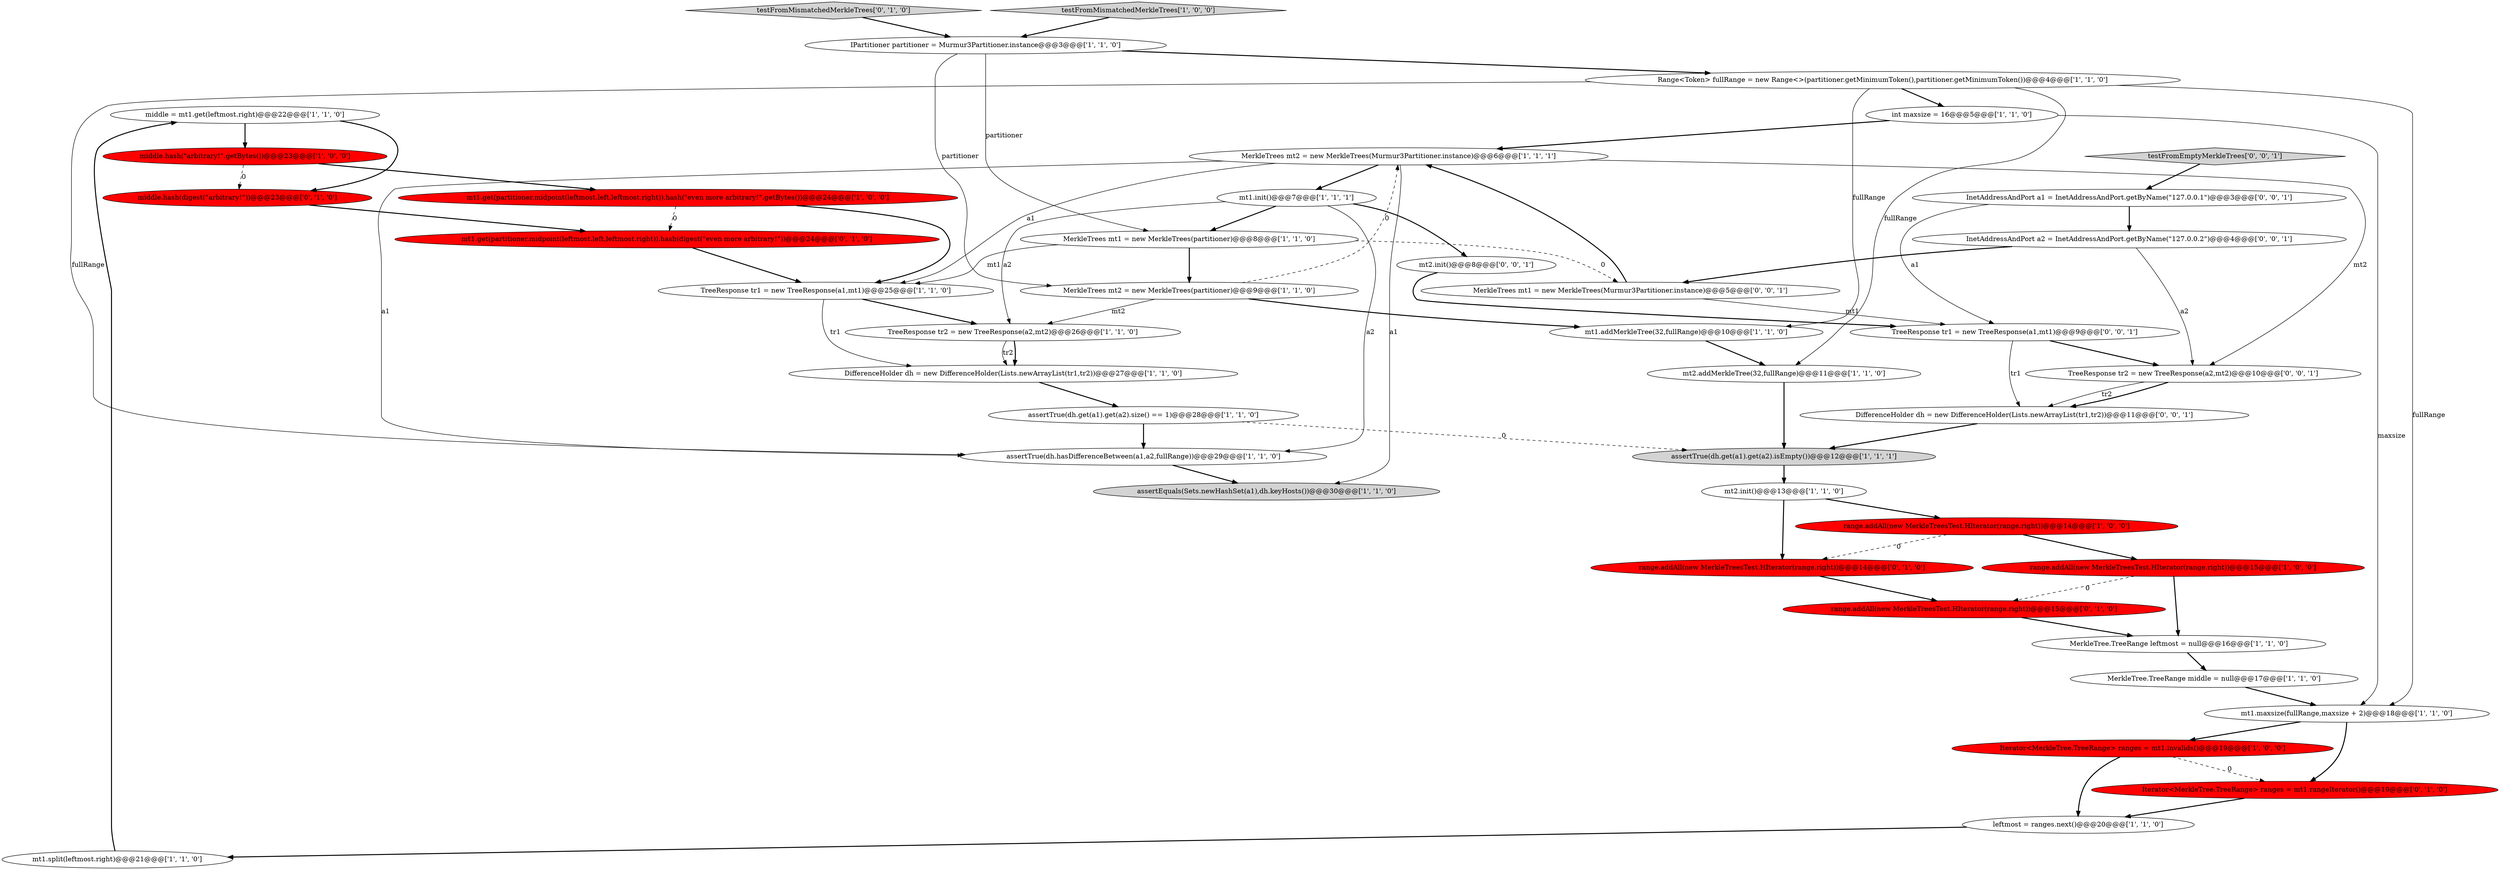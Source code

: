 digraph {
7 [style = filled, label = "middle = mt1.get(leftmost.right)@@@22@@@['1', '1', '0']", fillcolor = white, shape = ellipse image = "AAA0AAABBB1BBB"];
32 [style = filled, label = "range.addAll(new MerkleTreesTest.HIterator(range.right))@@@14@@@['0', '1', '0']", fillcolor = red, shape = ellipse image = "AAA1AAABBB2BBB"];
3 [style = filled, label = "range.addAll(new MerkleTreesTest.HIterator(range.right))@@@15@@@['1', '0', '0']", fillcolor = red, shape = ellipse image = "AAA1AAABBB1BBB"];
22 [style = filled, label = "MerkleTree.TreeRange leftmost = null@@@16@@@['1', '1', '0']", fillcolor = white, shape = ellipse image = "AAA0AAABBB1BBB"];
13 [style = filled, label = "mt2.addMerkleTree(32,fullRange)@@@11@@@['1', '1', '0']", fillcolor = white, shape = ellipse image = "AAA0AAABBB1BBB"];
33 [style = filled, label = "Iterator<MerkleTree.TreeRange> ranges = mt1.rangeIterator()@@@19@@@['0', '1', '0']", fillcolor = red, shape = ellipse image = "AAA1AAABBB2BBB"];
38 [style = filled, label = "testFromEmptyMerkleTrees['0', '0', '1']", fillcolor = lightgray, shape = diamond image = "AAA0AAABBB3BBB"];
42 [style = filled, label = "InetAddressAndPort a2 = InetAddressAndPort.getByName(\"127.0.0.2\")@@@4@@@['0', '0', '1']", fillcolor = white, shape = ellipse image = "AAA0AAABBB3BBB"];
1 [style = filled, label = "MerkleTree.TreeRange middle = null@@@17@@@['1', '1', '0']", fillcolor = white, shape = ellipse image = "AAA0AAABBB1BBB"];
11 [style = filled, label = "MerkleTrees mt2 = new MerkleTrees(partitioner)@@@9@@@['1', '1', '0']", fillcolor = white, shape = ellipse image = "AAA0AAABBB1BBB"];
41 [style = filled, label = "DifferenceHolder dh = new DifferenceHolder(Lists.newArrayList(tr1,tr2))@@@11@@@['0', '0', '1']", fillcolor = white, shape = ellipse image = "AAA0AAABBB3BBB"];
6 [style = filled, label = "leftmost = ranges.next()@@@20@@@['1', '1', '0']", fillcolor = white, shape = ellipse image = "AAA0AAABBB1BBB"];
20 [style = filled, label = "middle.hash(\"arbitrary!\".getBytes())@@@23@@@['1', '0', '0']", fillcolor = red, shape = ellipse image = "AAA1AAABBB1BBB"];
29 [style = filled, label = "testFromMismatchedMerkleTrees['0', '1', '0']", fillcolor = lightgray, shape = diamond image = "AAA0AAABBB2BBB"];
18 [style = filled, label = "TreeResponse tr2 = new TreeResponse(a2,mt2)@@@26@@@['1', '1', '0']", fillcolor = white, shape = ellipse image = "AAA0AAABBB1BBB"];
40 [style = filled, label = "TreeResponse tr2 = new TreeResponse(a2,mt2)@@@10@@@['0', '0', '1']", fillcolor = white, shape = ellipse image = "AAA0AAABBB3BBB"];
4 [style = filled, label = "mt1.split(leftmost.right)@@@21@@@['1', '1', '0']", fillcolor = white, shape = ellipse image = "AAA0AAABBB1BBB"];
10 [style = filled, label = "assertTrue(dh.get(a1).get(a2).size() == 1)@@@28@@@['1', '1', '0']", fillcolor = white, shape = ellipse image = "AAA0AAABBB1BBB"];
19 [style = filled, label = "Range<Token> fullRange = new Range<>(partitioner.getMinimumToken(),partitioner.getMinimumToken())@@@4@@@['1', '1', '0']", fillcolor = white, shape = ellipse image = "AAA0AAABBB1BBB"];
21 [style = filled, label = "TreeResponse tr1 = new TreeResponse(a1,mt1)@@@25@@@['1', '1', '0']", fillcolor = white, shape = ellipse image = "AAA0AAABBB1BBB"];
17 [style = filled, label = "assertEquals(Sets.newHashSet(a1),dh.keyHosts())@@@30@@@['1', '1', '0']", fillcolor = lightgray, shape = ellipse image = "AAA0AAABBB1BBB"];
39 [style = filled, label = "InetAddressAndPort a1 = InetAddressAndPort.getByName(\"127.0.0.1\")@@@3@@@['0', '0', '1']", fillcolor = white, shape = ellipse image = "AAA0AAABBB3BBB"];
0 [style = filled, label = "int maxsize = 16@@@5@@@['1', '1', '0']", fillcolor = white, shape = ellipse image = "AAA0AAABBB1BBB"];
25 [style = filled, label = "mt2.init()@@@13@@@['1', '1', '0']", fillcolor = white, shape = ellipse image = "AAA0AAABBB1BBB"];
36 [style = filled, label = "TreeResponse tr1 = new TreeResponse(a1,mt1)@@@9@@@['0', '0', '1']", fillcolor = white, shape = ellipse image = "AAA0AAABBB3BBB"];
31 [style = filled, label = "middle.hash(digest(\"arbitrary!\"))@@@23@@@['0', '1', '0']", fillcolor = red, shape = ellipse image = "AAA1AAABBB2BBB"];
34 [style = filled, label = "range.addAll(new MerkleTreesTest.HIterator(range.right))@@@15@@@['0', '1', '0']", fillcolor = red, shape = ellipse image = "AAA1AAABBB2BBB"];
16 [style = filled, label = "range.addAll(new MerkleTreesTest.HIterator(range.right))@@@14@@@['1', '0', '0']", fillcolor = red, shape = ellipse image = "AAA1AAABBB1BBB"];
28 [style = filled, label = "assertTrue(dh.get(a1).get(a2).isEmpty())@@@12@@@['1', '1', '1']", fillcolor = lightgray, shape = ellipse image = "AAA0AAABBB1BBB"];
12 [style = filled, label = "DifferenceHolder dh = new DifferenceHolder(Lists.newArrayList(tr1,tr2))@@@27@@@['1', '1', '0']", fillcolor = white, shape = ellipse image = "AAA0AAABBB1BBB"];
23 [style = filled, label = "mt1.addMerkleTree(32,fullRange)@@@10@@@['1', '1', '0']", fillcolor = white, shape = ellipse image = "AAA0AAABBB1BBB"];
5 [style = filled, label = "mt1.maxsize(fullRange,maxsize + 2)@@@18@@@['1', '1', '0']", fillcolor = white, shape = ellipse image = "AAA0AAABBB1BBB"];
2 [style = filled, label = "assertTrue(dh.hasDifferenceBetween(a1,a2,fullRange))@@@29@@@['1', '1', '0']", fillcolor = white, shape = ellipse image = "AAA0AAABBB1BBB"];
27 [style = filled, label = "mt1.get(partitioner.midpoint(leftmost.left,leftmost.right)).hash(\"even more arbitrary!\".getBytes())@@@24@@@['1', '0', '0']", fillcolor = red, shape = ellipse image = "AAA1AAABBB1BBB"];
24 [style = filled, label = "MerkleTrees mt1 = new MerkleTrees(partitioner)@@@8@@@['1', '1', '0']", fillcolor = white, shape = ellipse image = "AAA0AAABBB1BBB"];
37 [style = filled, label = "MerkleTrees mt1 = new MerkleTrees(Murmur3Partitioner.instance)@@@5@@@['0', '0', '1']", fillcolor = white, shape = ellipse image = "AAA0AAABBB3BBB"];
9 [style = filled, label = "IPartitioner partitioner = Murmur3Partitioner.instance@@@3@@@['1', '1', '0']", fillcolor = white, shape = ellipse image = "AAA0AAABBB1BBB"];
8 [style = filled, label = "mt1.init()@@@7@@@['1', '1', '1']", fillcolor = white, shape = ellipse image = "AAA0AAABBB1BBB"];
14 [style = filled, label = "Iterator<MerkleTree.TreeRange> ranges = mt1.invalids()@@@19@@@['1', '0', '0']", fillcolor = red, shape = ellipse image = "AAA1AAABBB1BBB"];
26 [style = filled, label = "MerkleTrees mt2 = new MerkleTrees(Murmur3Partitioner.instance)@@@6@@@['1', '1', '1']", fillcolor = white, shape = ellipse image = "AAA0AAABBB1BBB"];
30 [style = filled, label = "mt1.get(partitioner.midpoint(leftmost.left,leftmost.right)).hash(digest(\"even more arbitrary!\"))@@@24@@@['0', '1', '0']", fillcolor = red, shape = ellipse image = "AAA1AAABBB2BBB"];
35 [style = filled, label = "mt2.init()@@@8@@@['0', '0', '1']", fillcolor = white, shape = ellipse image = "AAA0AAABBB3BBB"];
15 [style = filled, label = "testFromMismatchedMerkleTrees['1', '0', '0']", fillcolor = lightgray, shape = diamond image = "AAA0AAABBB1BBB"];
1->5 [style = bold, label=""];
2->17 [style = bold, label=""];
16->3 [style = bold, label=""];
39->36 [style = solid, label="a1"];
19->23 [style = solid, label="fullRange"];
42->37 [style = bold, label=""];
36->40 [style = bold, label=""];
16->32 [style = dashed, label="0"];
0->26 [style = bold, label=""];
8->2 [style = solid, label="a2"];
5->33 [style = bold, label=""];
37->26 [style = bold, label=""];
33->6 [style = bold, label=""];
29->9 [style = bold, label=""];
20->31 [style = dashed, label="0"];
11->26 [style = dashed, label="0"];
25->32 [style = bold, label=""];
18->12 [style = bold, label=""];
9->11 [style = solid, label="partitioner"];
10->28 [style = dashed, label="0"];
19->2 [style = solid, label="fullRange"];
26->8 [style = bold, label=""];
32->34 [style = bold, label=""];
7->20 [style = bold, label=""];
5->14 [style = bold, label=""];
7->31 [style = bold, label=""];
14->33 [style = dashed, label="0"];
25->16 [style = bold, label=""];
3->22 [style = bold, label=""];
38->39 [style = bold, label=""];
8->35 [style = bold, label=""];
21->12 [style = solid, label="tr1"];
21->18 [style = bold, label=""];
4->7 [style = bold, label=""];
19->0 [style = bold, label=""];
34->22 [style = bold, label=""];
41->28 [style = bold, label=""];
20->27 [style = bold, label=""];
19->5 [style = solid, label="fullRange"];
36->41 [style = solid, label="tr1"];
11->18 [style = solid, label="mt2"];
6->4 [style = bold, label=""];
26->21 [style = solid, label="a1"];
30->21 [style = bold, label=""];
12->10 [style = bold, label=""];
0->5 [style = solid, label="maxsize"];
24->21 [style = solid, label="mt1"];
40->41 [style = solid, label="tr2"];
3->34 [style = dashed, label="0"];
19->13 [style = solid, label="fullRange"];
37->36 [style = solid, label="mt1"];
8->18 [style = solid, label="a2"];
24->37 [style = dashed, label="0"];
23->13 [style = bold, label=""];
15->9 [style = bold, label=""];
24->11 [style = bold, label=""];
26->2 [style = solid, label="a1"];
18->12 [style = solid, label="tr2"];
42->40 [style = solid, label="a2"];
31->30 [style = bold, label=""];
40->41 [style = bold, label=""];
9->19 [style = bold, label=""];
28->25 [style = bold, label=""];
10->2 [style = bold, label=""];
9->24 [style = solid, label="partitioner"];
27->30 [style = dashed, label="0"];
22->1 [style = bold, label=""];
26->17 [style = solid, label="a1"];
35->36 [style = bold, label=""];
39->42 [style = bold, label=""];
27->21 [style = bold, label=""];
11->23 [style = bold, label=""];
14->6 [style = bold, label=""];
13->28 [style = bold, label=""];
26->40 [style = solid, label="mt2"];
8->24 [style = bold, label=""];
}
